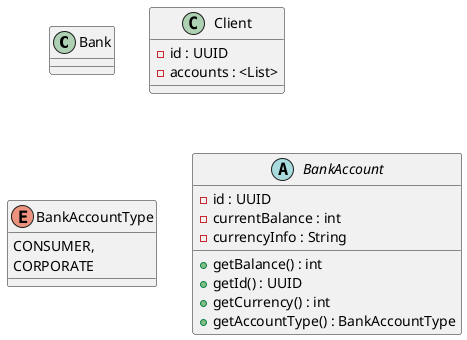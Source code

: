 @startuml
class Bank{

}

class Client{
- id : UUID
- accounts : <List>
}

enum BankAccountType{
CONSUMER,
CORPORATE
}

abstract class BankAccount{
- id : UUID
- currentBalance : int
- currencyInfo : String
+ getBalance() : int
+ getId() : UUID
+ getCurrency() : int
+ getAccountType() : BankAccountType
}


@enduml